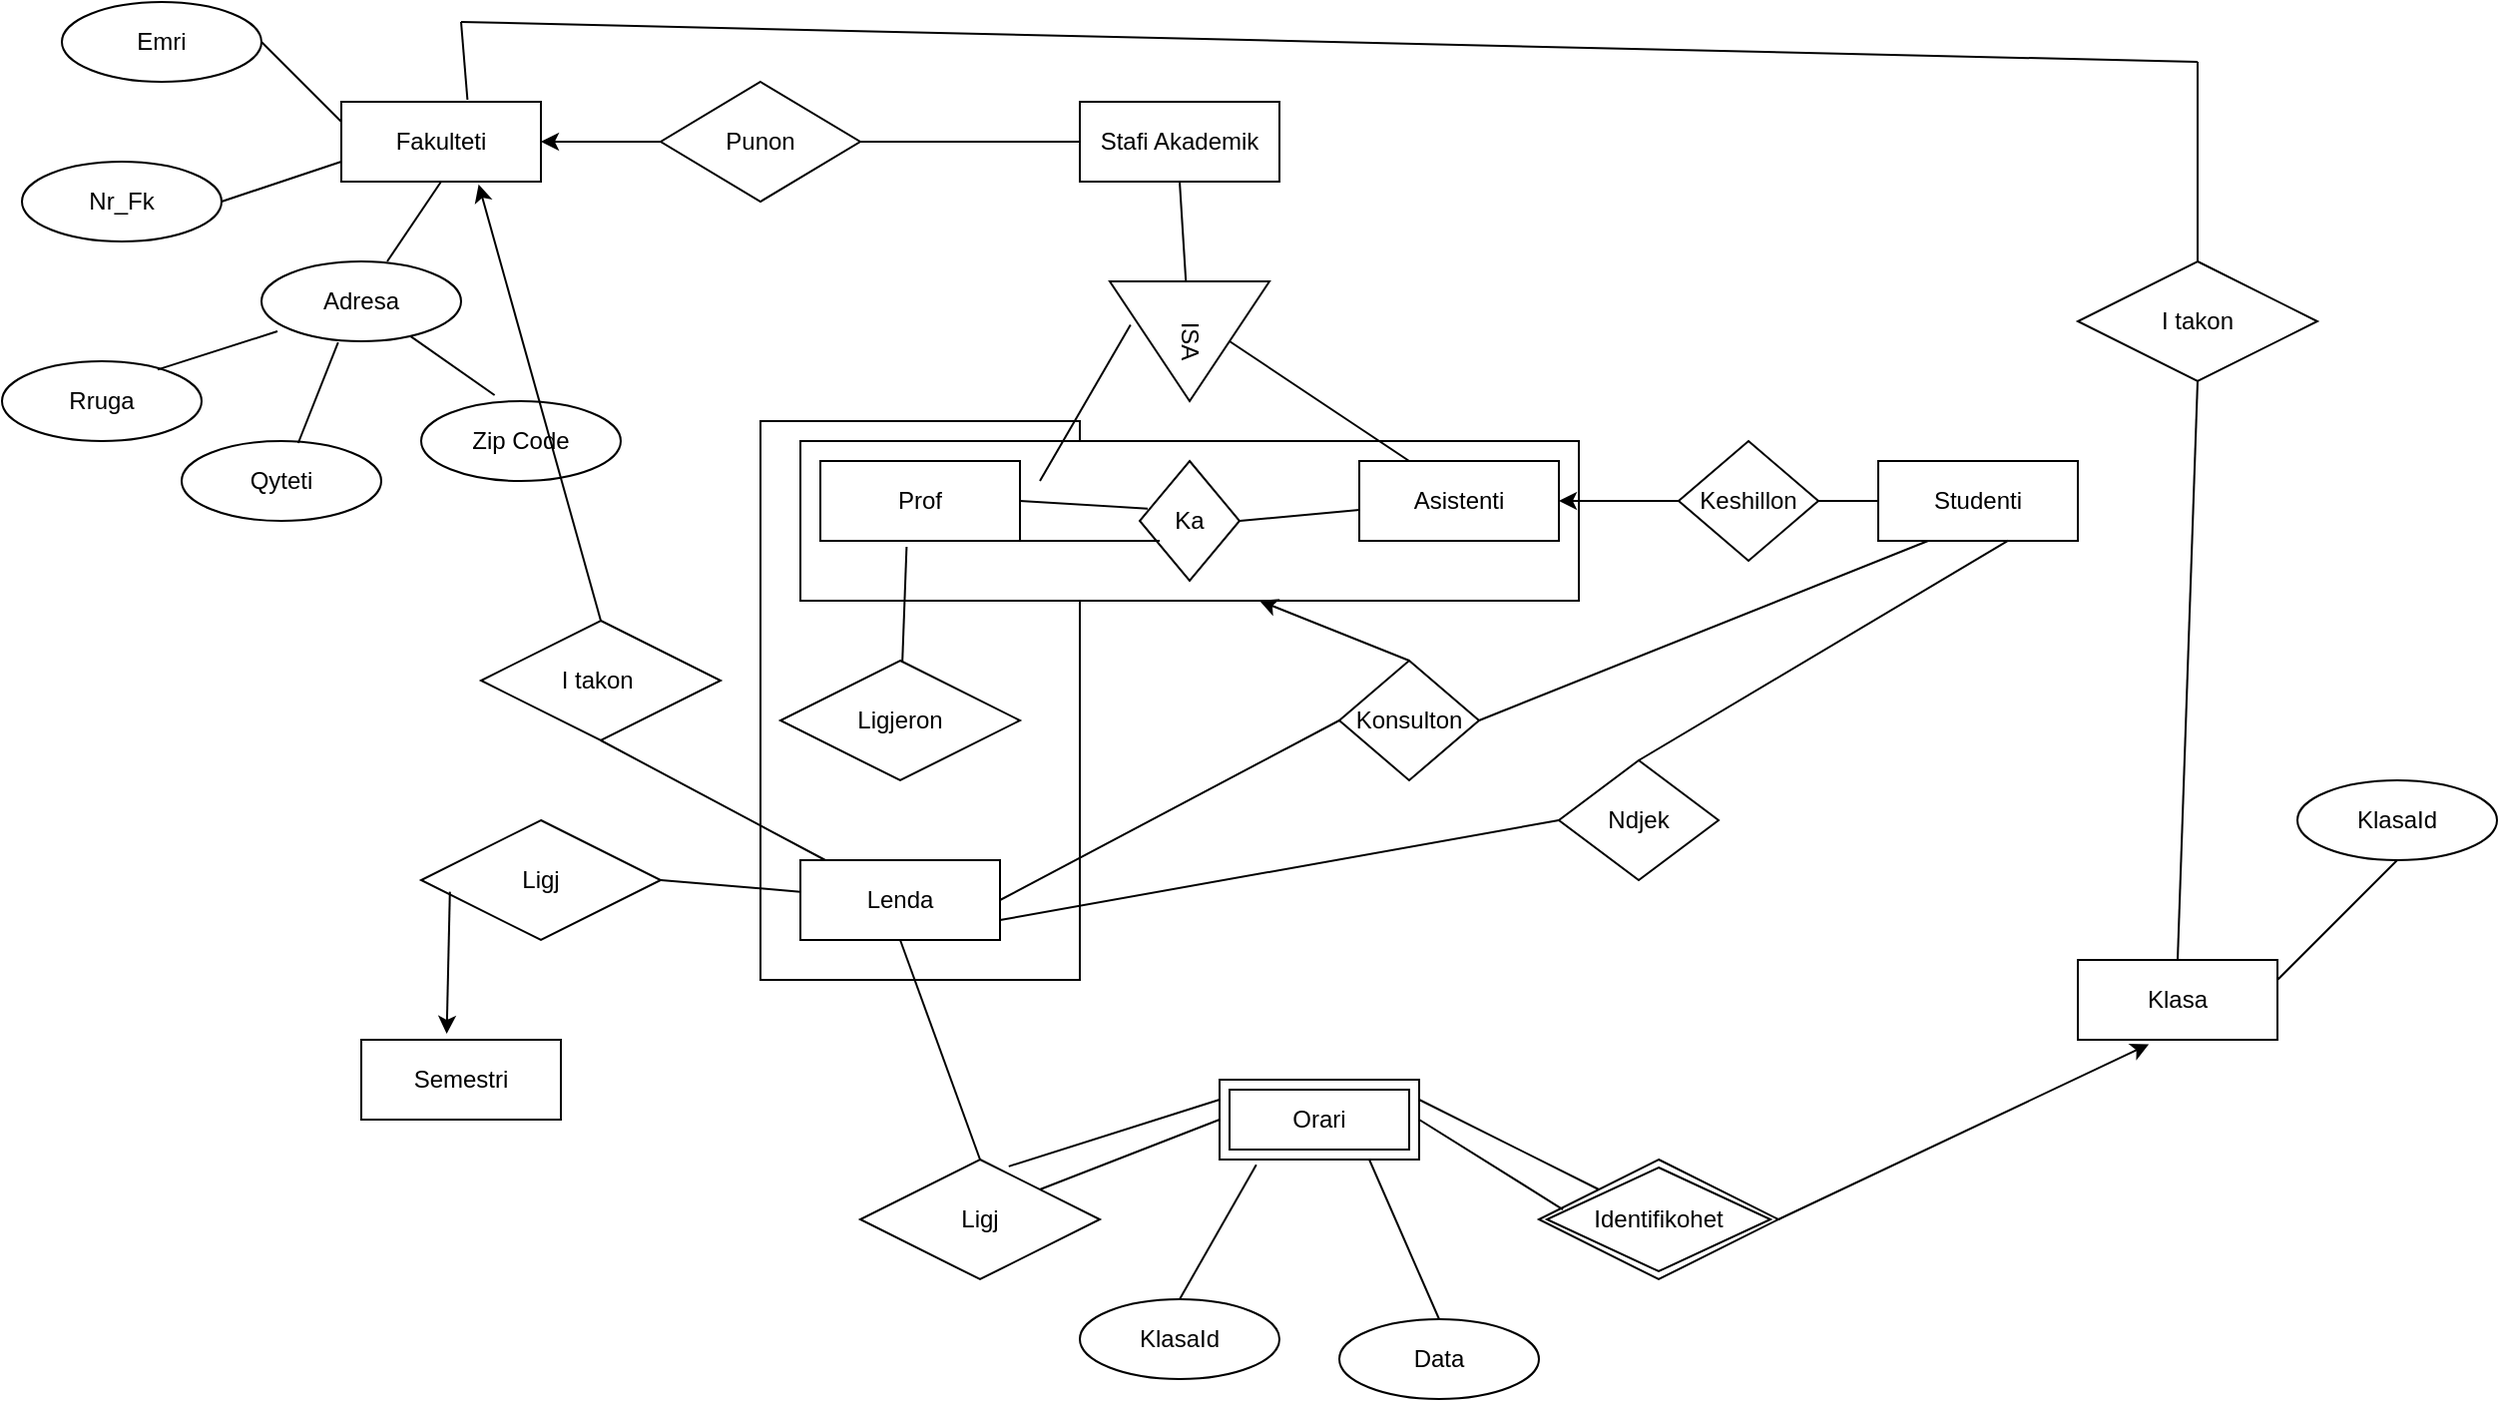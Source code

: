 <mxfile version="13.10.2" type="github"><diagram id="LiqQDD0vodxYexrZB9Lf" name="Page-1"><mxGraphModel dx="2234" dy="773" grid="1" gridSize="10" guides="1" tooltips="1" connect="1" arrows="1" fold="1" page="1" pageScale="1" pageWidth="850" pageHeight="1100" math="0" shadow="0"><root><mxCell id="0"/><mxCell id="1" parent="0"/><mxCell id="yQwHD1nZ210_bPeRvAFH-45" value="Entity" style="whiteSpace=wrap;html=1;align=center;" vertex="1" parent="1"><mxGeometry x="310" y="240" width="160" height="280" as="geometry"/></mxCell><mxCell id="yQwHD1nZ210_bPeRvAFH-39" value="Entity" style="whiteSpace=wrap;html=1;align=center;" vertex="1" parent="1"><mxGeometry x="330" y="250" width="390" height="80" as="geometry"/></mxCell><mxCell id="yQwHD1nZ210_bPeRvAFH-1" value="Fakulteti" style="whiteSpace=wrap;html=1;align=center;" vertex="1" parent="1"><mxGeometry x="100" y="80" width="100" height="40" as="geometry"/></mxCell><mxCell id="yQwHD1nZ210_bPeRvAFH-2" value="Punon" style="shape=rhombus;perimeter=rhombusPerimeter;whiteSpace=wrap;html=1;align=center;" vertex="1" parent="1"><mxGeometry x="260" y="70" width="100" height="60" as="geometry"/></mxCell><mxCell id="yQwHD1nZ210_bPeRvAFH-3" value="Stafi Akademik" style="whiteSpace=wrap;html=1;align=center;" vertex="1" parent="1"><mxGeometry x="470" y="80" width="100" height="40" as="geometry"/></mxCell><mxCell id="yQwHD1nZ210_bPeRvAFH-4" value="" style="endArrow=classic;html=1;entryX=1;entryY=0.5;entryDx=0;entryDy=0;exitX=0;exitY=0.5;exitDx=0;exitDy=0;" edge="1" parent="1" source="yQwHD1nZ210_bPeRvAFH-2" target="yQwHD1nZ210_bPeRvAFH-1"><mxGeometry width="50" height="50" relative="1" as="geometry"><mxPoint x="400" y="320" as="sourcePoint"/><mxPoint x="450" y="270" as="targetPoint"/></mxGeometry></mxCell><mxCell id="yQwHD1nZ210_bPeRvAFH-5" value="" style="endArrow=none;html=1;rounded=0;entryX=0;entryY=0.5;entryDx=0;entryDy=0;exitX=1;exitY=0.5;exitDx=0;exitDy=0;" edge="1" parent="1" source="yQwHD1nZ210_bPeRvAFH-2" target="yQwHD1nZ210_bPeRvAFH-3"><mxGeometry relative="1" as="geometry"><mxPoint x="340" y="300" as="sourcePoint"/><mxPoint x="500" y="300" as="targetPoint"/></mxGeometry></mxCell><mxCell id="yQwHD1nZ210_bPeRvAFH-6" value="Nr_Fk" style="ellipse;whiteSpace=wrap;html=1;align=center;" vertex="1" parent="1"><mxGeometry x="-60" y="110" width="100" height="40" as="geometry"/></mxCell><mxCell id="yQwHD1nZ210_bPeRvAFH-7" value="Emri&lt;br&gt;" style="ellipse;whiteSpace=wrap;html=1;align=center;" vertex="1" parent="1"><mxGeometry x="-40" y="30" width="100" height="40" as="geometry"/></mxCell><mxCell id="yQwHD1nZ210_bPeRvAFH-8" value="Zip Code" style="ellipse;whiteSpace=wrap;html=1;align=center;" vertex="1" parent="1"><mxGeometry x="140" y="230" width="100" height="40" as="geometry"/></mxCell><mxCell id="yQwHD1nZ210_bPeRvAFH-9" value="Qyteti&lt;br&gt;" style="ellipse;whiteSpace=wrap;html=1;align=center;" vertex="1" parent="1"><mxGeometry x="20" y="250" width="100" height="40" as="geometry"/></mxCell><mxCell id="yQwHD1nZ210_bPeRvAFH-10" value="Rruga&lt;br&gt;" style="ellipse;whiteSpace=wrap;html=1;align=center;" vertex="1" parent="1"><mxGeometry x="-70" y="210" width="100" height="40" as="geometry"/></mxCell><mxCell id="yQwHD1nZ210_bPeRvAFH-11" value="Adresa&lt;br&gt;" style="ellipse;whiteSpace=wrap;html=1;align=center;" vertex="1" parent="1"><mxGeometry x="60" y="160" width="100" height="40" as="geometry"/></mxCell><mxCell id="yQwHD1nZ210_bPeRvAFH-12" value="" style="endArrow=none;html=1;rounded=0;exitX=1;exitY=0.5;exitDx=0;exitDy=0;entryX=0;entryY=0.75;entryDx=0;entryDy=0;" edge="1" parent="1" source="yQwHD1nZ210_bPeRvAFH-6" target="yQwHD1nZ210_bPeRvAFH-1"><mxGeometry relative="1" as="geometry"><mxPoint x="360" y="270" as="sourcePoint"/><mxPoint x="520" y="270" as="targetPoint"/></mxGeometry></mxCell><mxCell id="yQwHD1nZ210_bPeRvAFH-13" value="" style="endArrow=none;html=1;rounded=0;exitX=1;exitY=0.5;exitDx=0;exitDy=0;entryX=0;entryY=0.25;entryDx=0;entryDy=0;" edge="1" parent="1" source="yQwHD1nZ210_bPeRvAFH-7" target="yQwHD1nZ210_bPeRvAFH-1"><mxGeometry relative="1" as="geometry"><mxPoint x="280" y="190" as="sourcePoint"/><mxPoint x="440" y="190" as="targetPoint"/></mxGeometry></mxCell><mxCell id="yQwHD1nZ210_bPeRvAFH-14" value="" style="endArrow=none;html=1;rounded=0;exitX=0.5;exitY=1;exitDx=0;exitDy=0;" edge="1" parent="1" source="yQwHD1nZ210_bPeRvAFH-1"><mxGeometry relative="1" as="geometry"><mxPoint x="360" y="270" as="sourcePoint"/><mxPoint x="123" y="160" as="targetPoint"/></mxGeometry></mxCell><mxCell id="yQwHD1nZ210_bPeRvAFH-15" value="" style="endArrow=none;html=1;rounded=0;entryX=0.368;entryY=-0.075;entryDx=0;entryDy=0;entryPerimeter=0;" edge="1" parent="1" source="yQwHD1nZ210_bPeRvAFH-11" target="yQwHD1nZ210_bPeRvAFH-8"><mxGeometry relative="1" as="geometry"><mxPoint x="360" y="270" as="sourcePoint"/><mxPoint x="520" y="270" as="targetPoint"/></mxGeometry></mxCell><mxCell id="yQwHD1nZ210_bPeRvAFH-16" value="" style="endArrow=none;html=1;rounded=0;entryX=0.384;entryY=1.015;entryDx=0;entryDy=0;entryPerimeter=0;exitX=0.584;exitY=0.025;exitDx=0;exitDy=0;exitPerimeter=0;" edge="1" parent="1" source="yQwHD1nZ210_bPeRvAFH-9" target="yQwHD1nZ210_bPeRvAFH-11"><mxGeometry relative="1" as="geometry"><mxPoint x="360" y="270" as="sourcePoint"/><mxPoint x="520" y="270" as="targetPoint"/></mxGeometry></mxCell><mxCell id="yQwHD1nZ210_bPeRvAFH-17" value="" style="endArrow=none;html=1;rounded=0;exitX=0.08;exitY=0.875;exitDx=0;exitDy=0;exitPerimeter=0;entryX=0.78;entryY=0.105;entryDx=0;entryDy=0;entryPerimeter=0;" edge="1" parent="1" source="yQwHD1nZ210_bPeRvAFH-11" target="yQwHD1nZ210_bPeRvAFH-10"><mxGeometry relative="1" as="geometry"><mxPoint x="360" y="270" as="sourcePoint"/><mxPoint x="520" y="270" as="targetPoint"/></mxGeometry></mxCell><mxCell id="yQwHD1nZ210_bPeRvAFH-18" value="" style="endArrow=none;html=1;rounded=0;exitX=0.5;exitY=1;exitDx=0;exitDy=0;" edge="1" parent="1" source="yQwHD1nZ210_bPeRvAFH-3" target="yQwHD1nZ210_bPeRvAFH-19"><mxGeometry relative="1" as="geometry"><mxPoint x="360" y="270" as="sourcePoint"/><mxPoint x="520" y="200" as="targetPoint"/></mxGeometry></mxCell><mxCell id="yQwHD1nZ210_bPeRvAFH-19" value="&lt;br&gt;ISA&lt;br&gt;&lt;br&gt;" style="triangle;whiteSpace=wrap;html=1;rotation=90;" vertex="1" parent="1"><mxGeometry x="495" y="160" width="60" height="80" as="geometry"/></mxCell><mxCell id="yQwHD1nZ210_bPeRvAFH-20" value="" style="endArrow=none;html=1;entryX=0.5;entryY=0;entryDx=0;entryDy=0;exitX=0.25;exitY=0;exitDx=0;exitDy=0;" edge="1" parent="1" source="yQwHD1nZ210_bPeRvAFH-23" target="yQwHD1nZ210_bPeRvAFH-19"><mxGeometry width="50" height="50" relative="1" as="geometry"><mxPoint x="570" y="280" as="sourcePoint"/><mxPoint x="600" y="290" as="targetPoint"/></mxGeometry></mxCell><mxCell id="yQwHD1nZ210_bPeRvAFH-21" value="" style="endArrow=none;html=1;entryX=0.363;entryY=0.87;entryDx=0;entryDy=0;entryPerimeter=0;" edge="1" parent="1" target="yQwHD1nZ210_bPeRvAFH-19"><mxGeometry width="50" height="50" relative="1" as="geometry"><mxPoint x="450" y="270" as="sourcePoint"/><mxPoint x="450" y="280" as="targetPoint"/></mxGeometry></mxCell><mxCell id="yQwHD1nZ210_bPeRvAFH-22" value="Prof" style="whiteSpace=wrap;html=1;align=center;" vertex="1" parent="1"><mxGeometry x="340" y="260" width="100" height="40" as="geometry"/></mxCell><mxCell id="yQwHD1nZ210_bPeRvAFH-23" value="Asistenti" style="whiteSpace=wrap;html=1;align=center;" vertex="1" parent="1"><mxGeometry x="610" y="260" width="100" height="40" as="geometry"/></mxCell><mxCell id="yQwHD1nZ210_bPeRvAFH-24" value="Ka" style="shape=rhombus;perimeter=rhombusPerimeter;whiteSpace=wrap;html=1;align=center;" vertex="1" parent="1"><mxGeometry x="500" y="260" width="50" height="60" as="geometry"/></mxCell><mxCell id="yQwHD1nZ210_bPeRvAFH-25" value="" style="endArrow=none;html=1;rounded=0;exitX=1;exitY=0.5;exitDx=0;exitDy=0;entryX=0.08;entryY=0.397;entryDx=0;entryDy=0;entryPerimeter=0;" edge="1" parent="1" source="yQwHD1nZ210_bPeRvAFH-22" target="yQwHD1nZ210_bPeRvAFH-24"><mxGeometry relative="1" as="geometry"><mxPoint x="350" y="300" as="sourcePoint"/><mxPoint x="510" y="300" as="targetPoint"/></mxGeometry></mxCell><mxCell id="yQwHD1nZ210_bPeRvAFH-32" value="" style="endArrow=none;html=1;rounded=0;exitX=1;exitY=0.5;exitDx=0;exitDy=0;" edge="1" parent="1" source="yQwHD1nZ210_bPeRvAFH-24" target="yQwHD1nZ210_bPeRvAFH-23"><mxGeometry relative="1" as="geometry"><mxPoint x="350" y="300" as="sourcePoint"/><mxPoint x="510" y="300" as="targetPoint"/></mxGeometry></mxCell><mxCell id="yQwHD1nZ210_bPeRvAFH-33" value="Keshillon" style="shape=rhombus;perimeter=rhombusPerimeter;whiteSpace=wrap;html=1;align=center;" vertex="1" parent="1"><mxGeometry x="770" y="250" width="70" height="60" as="geometry"/></mxCell><mxCell id="yQwHD1nZ210_bPeRvAFH-34" value="Studenti" style="whiteSpace=wrap;html=1;align=center;" vertex="1" parent="1"><mxGeometry x="870" y="260" width="100" height="40" as="geometry"/></mxCell><mxCell id="yQwHD1nZ210_bPeRvAFH-35" value="" style="endArrow=classic;html=1;entryX=1;entryY=0.5;entryDx=0;entryDy=0;exitX=0;exitY=0.5;exitDx=0;exitDy=0;" edge="1" parent="1" source="yQwHD1nZ210_bPeRvAFH-33" target="yQwHD1nZ210_bPeRvAFH-23"><mxGeometry width="50" height="50" relative="1" as="geometry"><mxPoint x="400" y="330" as="sourcePoint"/><mxPoint x="450" y="280" as="targetPoint"/></mxGeometry></mxCell><mxCell id="yQwHD1nZ210_bPeRvAFH-36" value="" style="endArrow=none;html=1;rounded=0;entryX=0;entryY=0.5;entryDx=0;entryDy=0;" edge="1" parent="1" target="yQwHD1nZ210_bPeRvAFH-34"><mxGeometry relative="1" as="geometry"><mxPoint x="840" y="280" as="sourcePoint"/><mxPoint x="510" y="300" as="targetPoint"/></mxGeometry></mxCell><mxCell id="yQwHD1nZ210_bPeRvAFH-37" value="Ndjek" style="shape=rhombus;perimeter=rhombusPerimeter;whiteSpace=wrap;html=1;align=center;" vertex="1" parent="1"><mxGeometry x="710" y="410" width="80" height="60" as="geometry"/></mxCell><mxCell id="yQwHD1nZ210_bPeRvAFH-38" value="Konsulton" style="shape=rhombus;perimeter=rhombusPerimeter;whiteSpace=wrap;html=1;align=center;" vertex="1" parent="1"><mxGeometry x="600" y="360" width="70" height="60" as="geometry"/></mxCell><mxCell id="yQwHD1nZ210_bPeRvAFH-40" value="" style="endArrow=none;html=1;rounded=0;entryX=0.25;entryY=1;entryDx=0;entryDy=0;exitX=1;exitY=0.5;exitDx=0;exitDy=0;" edge="1" parent="1" source="yQwHD1nZ210_bPeRvAFH-38" target="yQwHD1nZ210_bPeRvAFH-34"><mxGeometry relative="1" as="geometry"><mxPoint x="780" y="370" as="sourcePoint"/><mxPoint x="940" y="370" as="targetPoint"/></mxGeometry></mxCell><mxCell id="yQwHD1nZ210_bPeRvAFH-41" value="" style="endArrow=none;html=1;rounded=0;entryX=0.652;entryY=0.995;entryDx=0;entryDy=0;entryPerimeter=0;exitX=0.5;exitY=0;exitDx=0;exitDy=0;" edge="1" parent="1" source="yQwHD1nZ210_bPeRvAFH-37" target="yQwHD1nZ210_bPeRvAFH-34"><mxGeometry relative="1" as="geometry"><mxPoint x="760" y="409" as="sourcePoint"/><mxPoint x="920" y="409" as="targetPoint"/></mxGeometry></mxCell><mxCell id="yQwHD1nZ210_bPeRvAFH-42" value="" style="endArrow=none;html=1;rounded=0;exitX=0.432;exitY=1.075;exitDx=0;exitDy=0;exitPerimeter=0;" edge="1" parent="1" source="yQwHD1nZ210_bPeRvAFH-22" target="yQwHD1nZ210_bPeRvAFH-43"><mxGeometry relative="1" as="geometry"><mxPoint x="350" y="300" as="sourcePoint"/><mxPoint x="383" y="370" as="targetPoint"/></mxGeometry></mxCell><mxCell id="yQwHD1nZ210_bPeRvAFH-43" value="Ligjeron" style="shape=rhombus;perimeter=rhombusPerimeter;whiteSpace=wrap;html=1;align=center;" vertex="1" parent="1"><mxGeometry x="320" y="360" width="120" height="60" as="geometry"/></mxCell><mxCell id="yQwHD1nZ210_bPeRvAFH-44" value="Lenda" style="whiteSpace=wrap;html=1;align=center;" vertex="1" parent="1"><mxGeometry x="330" y="460" width="100" height="40" as="geometry"/></mxCell><mxCell id="yQwHD1nZ210_bPeRvAFH-46" value="" style="endArrow=none;html=1;rounded=0;" edge="1" parent="1"><mxGeometry relative="1" as="geometry"><mxPoint x="350" y="300" as="sourcePoint"/><mxPoint x="510" y="300" as="targetPoint"/></mxGeometry></mxCell><mxCell id="yQwHD1nZ210_bPeRvAFH-47" value="" style="endArrow=none;html=1;rounded=0;exitX=1;exitY=0.5;exitDx=0;exitDy=0;entryX=0;entryY=0.5;entryDx=0;entryDy=0;" edge="1" parent="1" source="yQwHD1nZ210_bPeRvAFH-44" target="yQwHD1nZ210_bPeRvAFH-38"><mxGeometry relative="1" as="geometry"><mxPoint x="495" y="400" as="sourcePoint"/><mxPoint x="655" y="400" as="targetPoint"/></mxGeometry></mxCell><mxCell id="yQwHD1nZ210_bPeRvAFH-48" value="" style="endArrow=classic;html=1;exitX=0.5;exitY=0;exitDx=0;exitDy=0;" edge="1" parent="1" source="yQwHD1nZ210_bPeRvAFH-38"><mxGeometry width="50" height="50" relative="1" as="geometry"><mxPoint x="400" y="330" as="sourcePoint"/><mxPoint x="560" y="330" as="targetPoint"/></mxGeometry></mxCell><mxCell id="yQwHD1nZ210_bPeRvAFH-50" value="" style="endArrow=none;html=1;rounded=0;entryX=0;entryY=0.5;entryDx=0;entryDy=0;exitX=1;exitY=0.75;exitDx=0;exitDy=0;" edge="1" parent="1" source="yQwHD1nZ210_bPeRvAFH-44" target="yQwHD1nZ210_bPeRvAFH-37"><mxGeometry relative="1" as="geometry"><mxPoint x="350" y="420" as="sourcePoint"/><mxPoint x="510" y="420" as="targetPoint"/></mxGeometry></mxCell><mxCell id="yQwHD1nZ210_bPeRvAFH-51" value="I takon&amp;nbsp;" style="shape=rhombus;perimeter=rhombusPerimeter;whiteSpace=wrap;html=1;align=center;" vertex="1" parent="1"><mxGeometry x="170" y="340" width="120" height="60" as="geometry"/></mxCell><mxCell id="yQwHD1nZ210_bPeRvAFH-52" value="Ligj" style="shape=rhombus;perimeter=rhombusPerimeter;whiteSpace=wrap;html=1;align=center;" vertex="1" parent="1"><mxGeometry x="140" y="440" width="120" height="60" as="geometry"/></mxCell><mxCell id="yQwHD1nZ210_bPeRvAFH-53" value="Semestri" style="whiteSpace=wrap;html=1;align=center;" vertex="1" parent="1"><mxGeometry x="110" y="550" width="100" height="40" as="geometry"/></mxCell><mxCell id="yQwHD1nZ210_bPeRvAFH-54" value="" style="endArrow=classic;html=1;entryX=0.428;entryY=-0.075;entryDx=0;entryDy=0;entryPerimeter=0;exitX=0.12;exitY=0.597;exitDx=0;exitDy=0;exitPerimeter=0;" edge="1" parent="1" source="yQwHD1nZ210_bPeRvAFH-52" target="yQwHD1nZ210_bPeRvAFH-53"><mxGeometry width="50" height="50" relative="1" as="geometry"><mxPoint x="400" y="450" as="sourcePoint"/><mxPoint x="450" y="400" as="targetPoint"/></mxGeometry></mxCell><mxCell id="yQwHD1nZ210_bPeRvAFH-55" value="" style="endArrow=none;html=1;rounded=0;exitX=1;exitY=0.5;exitDx=0;exitDy=0;" edge="1" parent="1" source="yQwHD1nZ210_bPeRvAFH-52" target="yQwHD1nZ210_bPeRvAFH-44"><mxGeometry relative="1" as="geometry"><mxPoint x="350" y="420" as="sourcePoint"/><mxPoint x="510" y="420" as="targetPoint"/></mxGeometry></mxCell><mxCell id="yQwHD1nZ210_bPeRvAFH-56" value="" style="endArrow=none;html=1;rounded=0;exitX=0.5;exitY=1;exitDx=0;exitDy=0;" edge="1" parent="1" source="yQwHD1nZ210_bPeRvAFH-51" target="yQwHD1nZ210_bPeRvAFH-44"><mxGeometry relative="1" as="geometry"><mxPoint x="350" y="420" as="sourcePoint"/><mxPoint x="510" y="420" as="targetPoint"/></mxGeometry></mxCell><mxCell id="yQwHD1nZ210_bPeRvAFH-57" value="" style="endArrow=classic;html=1;entryX=0.688;entryY=1.035;entryDx=0;entryDy=0;entryPerimeter=0;exitX=0.5;exitY=0;exitDx=0;exitDy=0;" edge="1" parent="1" source="yQwHD1nZ210_bPeRvAFH-51" target="yQwHD1nZ210_bPeRvAFH-1"><mxGeometry width="50" height="50" relative="1" as="geometry"><mxPoint x="400" y="450" as="sourcePoint"/><mxPoint x="450" y="400" as="targetPoint"/></mxGeometry></mxCell><mxCell id="yQwHD1nZ210_bPeRvAFH-58" value="Orari" style="shape=ext;margin=3;double=1;whiteSpace=wrap;html=1;align=center;" vertex="1" parent="1"><mxGeometry x="540" y="570" width="100" height="40" as="geometry"/></mxCell><mxCell id="yQwHD1nZ210_bPeRvAFH-59" value="Ligj" style="shape=rhombus;perimeter=rhombusPerimeter;whiteSpace=wrap;html=1;align=center;" vertex="1" parent="1"><mxGeometry x="360" y="610" width="120" height="60" as="geometry"/></mxCell><mxCell id="yQwHD1nZ210_bPeRvAFH-60" value="Identifikohet" style="shape=rhombus;double=1;perimeter=rhombusPerimeter;whiteSpace=wrap;html=1;align=center;" vertex="1" parent="1"><mxGeometry x="700" y="610" width="120" height="60" as="geometry"/></mxCell><mxCell id="yQwHD1nZ210_bPeRvAFH-61" value="Data" style="ellipse;whiteSpace=wrap;html=1;align=center;" vertex="1" parent="1"><mxGeometry x="600" y="690" width="100" height="40" as="geometry"/></mxCell><mxCell id="yQwHD1nZ210_bPeRvAFH-62" value="KlasaId" style="ellipse;whiteSpace=wrap;html=1;align=center;" vertex="1" parent="1"><mxGeometry x="470" y="680" width="100" height="40" as="geometry"/></mxCell><mxCell id="yQwHD1nZ210_bPeRvAFH-63" value="" style="endArrow=none;html=1;rounded=0;exitX=0.62;exitY=0.057;exitDx=0;exitDy=0;exitPerimeter=0;entryX=0;entryY=0.25;entryDx=0;entryDy=0;" edge="1" parent="1" source="yQwHD1nZ210_bPeRvAFH-59" target="yQwHD1nZ210_bPeRvAFH-58"><mxGeometry relative="1" as="geometry"><mxPoint x="580" y="480" as="sourcePoint"/><mxPoint x="740" y="480" as="targetPoint"/></mxGeometry></mxCell><mxCell id="yQwHD1nZ210_bPeRvAFH-64" value="" style="endArrow=none;html=1;rounded=0;entryX=0.1;entryY=0.417;entryDx=0;entryDy=0;entryPerimeter=0;exitX=1;exitY=0.5;exitDx=0;exitDy=0;" edge="1" parent="1" source="yQwHD1nZ210_bPeRvAFH-58" target="yQwHD1nZ210_bPeRvAFH-60"><mxGeometry relative="1" as="geometry"><mxPoint x="580" y="480" as="sourcePoint"/><mxPoint x="740" y="480" as="targetPoint"/></mxGeometry></mxCell><mxCell id="yQwHD1nZ210_bPeRvAFH-65" value="" style="endArrow=none;html=1;rounded=0;entryX=0;entryY=0;entryDx=0;entryDy=0;exitX=1;exitY=0.25;exitDx=0;exitDy=0;" edge="1" parent="1" source="yQwHD1nZ210_bPeRvAFH-58" target="yQwHD1nZ210_bPeRvAFH-60"><mxGeometry relative="1" as="geometry"><mxPoint x="580" y="480" as="sourcePoint"/><mxPoint x="740" y="480" as="targetPoint"/></mxGeometry></mxCell><mxCell id="yQwHD1nZ210_bPeRvAFH-66" value="" style="endArrow=none;html=1;rounded=0;entryX=0.5;entryY=0;entryDx=0;entryDy=0;exitX=0.184;exitY=1.065;exitDx=0;exitDy=0;exitPerimeter=0;" edge="1" parent="1" source="yQwHD1nZ210_bPeRvAFH-58" target="yQwHD1nZ210_bPeRvAFH-62"><mxGeometry relative="1" as="geometry"><mxPoint x="580" y="480" as="sourcePoint"/><mxPoint x="740" y="480" as="targetPoint"/></mxGeometry></mxCell><mxCell id="yQwHD1nZ210_bPeRvAFH-67" value="" style="endArrow=none;html=1;rounded=0;entryX=0.5;entryY=0;entryDx=0;entryDy=0;exitX=0.75;exitY=1;exitDx=0;exitDy=0;" edge="1" parent="1" source="yQwHD1nZ210_bPeRvAFH-58" target="yQwHD1nZ210_bPeRvAFH-61"><mxGeometry relative="1" as="geometry"><mxPoint x="580" y="480" as="sourcePoint"/><mxPoint x="740" y="480" as="targetPoint"/></mxGeometry></mxCell><mxCell id="yQwHD1nZ210_bPeRvAFH-68" value="" style="endArrow=none;html=1;rounded=0;exitX=1;exitY=0;exitDx=0;exitDy=0;entryX=0;entryY=0.5;entryDx=0;entryDy=0;" edge="1" parent="1" source="yQwHD1nZ210_bPeRvAFH-59" target="yQwHD1nZ210_bPeRvAFH-58"><mxGeometry relative="1" as="geometry"><mxPoint x="580" y="480" as="sourcePoint"/><mxPoint x="740" y="480" as="targetPoint"/></mxGeometry></mxCell><mxCell id="yQwHD1nZ210_bPeRvAFH-69" value="" style="endArrow=none;html=1;rounded=0;exitX=0.5;exitY=0;exitDx=0;exitDy=0;entryX=0.5;entryY=1;entryDx=0;entryDy=0;" edge="1" parent="1" source="yQwHD1nZ210_bPeRvAFH-59" target="yQwHD1nZ210_bPeRvAFH-44"><mxGeometry relative="1" as="geometry"><mxPoint x="580" y="480" as="sourcePoint"/><mxPoint x="740" y="480" as="targetPoint"/></mxGeometry></mxCell><mxCell id="yQwHD1nZ210_bPeRvAFH-70" value="Klasa" style="whiteSpace=wrap;html=1;align=center;" vertex="1" parent="1"><mxGeometry x="970" y="510" width="100" height="40" as="geometry"/></mxCell><mxCell id="yQwHD1nZ210_bPeRvAFH-71" value="" style="endArrow=classic;html=1;entryX=0.356;entryY=1.055;entryDx=0;entryDy=0;entryPerimeter=0;exitX=1;exitY=0.5;exitDx=0;exitDy=0;" edge="1" parent="1" source="yQwHD1nZ210_bPeRvAFH-60" target="yQwHD1nZ210_bPeRvAFH-70"><mxGeometry width="50" height="50" relative="1" as="geometry"><mxPoint x="630" y="500" as="sourcePoint"/><mxPoint x="680" y="450" as="targetPoint"/></mxGeometry></mxCell><mxCell id="yQwHD1nZ210_bPeRvAFH-72" value="KlasaId" style="ellipse;whiteSpace=wrap;html=1;align=center;" vertex="1" parent="1"><mxGeometry x="1080" y="420" width="100" height="40" as="geometry"/></mxCell><mxCell id="yQwHD1nZ210_bPeRvAFH-73" value="" style="endArrow=none;html=1;rounded=0;entryX=0.5;entryY=1;entryDx=0;entryDy=0;exitX=1;exitY=0.25;exitDx=0;exitDy=0;" edge="1" parent="1" source="yQwHD1nZ210_bPeRvAFH-70" target="yQwHD1nZ210_bPeRvAFH-72"><mxGeometry relative="1" as="geometry"><mxPoint x="580" y="480" as="sourcePoint"/><mxPoint x="740" y="480" as="targetPoint"/></mxGeometry></mxCell><mxCell id="yQwHD1nZ210_bPeRvAFH-74" value="" style="endArrow=none;html=1;rounded=0;entryX=0.5;entryY=0;entryDx=0;entryDy=0;" edge="1" parent="1" target="yQwHD1nZ210_bPeRvAFH-70"><mxGeometry relative="1" as="geometry"><mxPoint x="1030" y="220" as="sourcePoint"/><mxPoint x="740" y="480" as="targetPoint"/></mxGeometry></mxCell><mxCell id="yQwHD1nZ210_bPeRvAFH-75" value="I takon" style="shape=rhombus;perimeter=rhombusPerimeter;whiteSpace=wrap;html=1;align=center;" vertex="1" parent="1"><mxGeometry x="970" y="160" width="120" height="60" as="geometry"/></mxCell><mxCell id="yQwHD1nZ210_bPeRvAFH-76" value="" style="endArrow=none;html=1;rounded=0;entryX=0.5;entryY=0;entryDx=0;entryDy=0;" edge="1" parent="1" target="yQwHD1nZ210_bPeRvAFH-75"><mxGeometry relative="1" as="geometry"><mxPoint x="1030" y="60" as="sourcePoint"/><mxPoint x="740" y="260" as="targetPoint"/></mxGeometry></mxCell><mxCell id="yQwHD1nZ210_bPeRvAFH-77" value="" style="endArrow=none;html=1;rounded=0;" edge="1" parent="1"><mxGeometry relative="1" as="geometry"><mxPoint x="160" y="40" as="sourcePoint"/><mxPoint x="1030" y="60" as="targetPoint"/></mxGeometry></mxCell><mxCell id="yQwHD1nZ210_bPeRvAFH-78" value="" style="endArrow=none;html=1;rounded=0;exitX=0.632;exitY=-0.025;exitDx=0;exitDy=0;exitPerimeter=0;" edge="1" parent="1" source="yQwHD1nZ210_bPeRvAFH-1"><mxGeometry relative="1" as="geometry"><mxPoint x="160" y="70" as="sourcePoint"/><mxPoint x="160" y="40" as="targetPoint"/></mxGeometry></mxCell></root></mxGraphModel></diagram></mxfile>